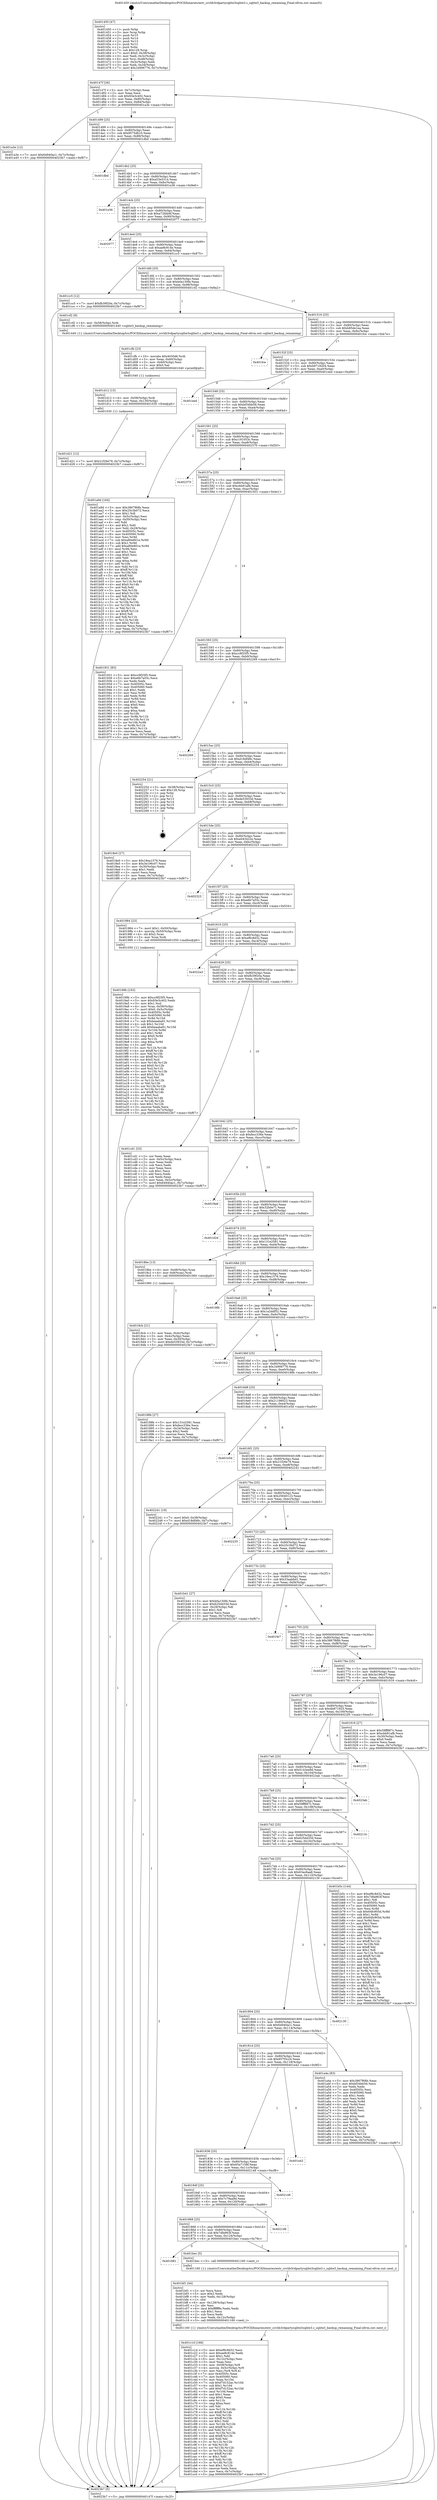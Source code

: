 digraph "0x401450" {
  label = "0x401450 (/mnt/c/Users/mathe/Desktop/tcc/POCII/binaries/extr_ccvlib3rdpartysqlite3sqlite3.c_sqlite3_backup_remaining_Final-ollvm.out::main(0))"
  labelloc = "t"
  node[shape=record]

  Entry [label="",width=0.3,height=0.3,shape=circle,fillcolor=black,style=filled]
  "0x40147f" [label="{
     0x40147f [26]\l
     | [instrs]\l
     &nbsp;&nbsp;0x40147f \<+3\>: mov -0x7c(%rbp),%eax\l
     &nbsp;&nbsp;0x401482 \<+2\>: mov %eax,%ecx\l
     &nbsp;&nbsp;0x401484 \<+6\>: sub $0x93e3c402,%ecx\l
     &nbsp;&nbsp;0x40148a \<+3\>: mov %eax,-0x80(%rbp)\l
     &nbsp;&nbsp;0x40148d \<+6\>: mov %ecx,-0x84(%rbp)\l
     &nbsp;&nbsp;0x401493 \<+6\>: je 0000000000401a3e \<main+0x5ee\>\l
  }"]
  "0x401a3e" [label="{
     0x401a3e [12]\l
     | [instrs]\l
     &nbsp;&nbsp;0x401a3e \<+7\>: movl $0x64940ac1,-0x7c(%rbp)\l
     &nbsp;&nbsp;0x401a45 \<+5\>: jmp 00000000004023b7 \<main+0xf67\>\l
  }"]
  "0x401499" [label="{
     0x401499 [25]\l
     | [instrs]\l
     &nbsp;&nbsp;0x401499 \<+5\>: jmp 000000000040149e \<main+0x4e\>\l
     &nbsp;&nbsp;0x40149e \<+3\>: mov -0x80(%rbp),%eax\l
     &nbsp;&nbsp;0x4014a1 \<+5\>: sub $0x9575db10,%eax\l
     &nbsp;&nbsp;0x4014a6 \<+6\>: mov %eax,-0x88(%rbp)\l
     &nbsp;&nbsp;0x4014ac \<+6\>: je 0000000000401dbd \<main+0x96d\>\l
  }"]
  Exit [label="",width=0.3,height=0.3,shape=circle,fillcolor=black,style=filled,peripheries=2]
  "0x401dbd" [label="{
     0x401dbd\l
  }", style=dashed]
  "0x4014b2" [label="{
     0x4014b2 [25]\l
     | [instrs]\l
     &nbsp;&nbsp;0x4014b2 \<+5\>: jmp 00000000004014b7 \<main+0x67\>\l
     &nbsp;&nbsp;0x4014b7 \<+3\>: mov -0x80(%rbp),%eax\l
     &nbsp;&nbsp;0x4014ba \<+5\>: sub $0xa53e5314,%eax\l
     &nbsp;&nbsp;0x4014bf \<+6\>: mov %eax,-0x8c(%rbp)\l
     &nbsp;&nbsp;0x4014c5 \<+6\>: je 0000000000401e36 \<main+0x9e6\>\l
  }"]
  "0x401d21" [label="{
     0x401d21 [12]\l
     | [instrs]\l
     &nbsp;&nbsp;0x401d21 \<+7\>: movl $0x21f26e79,-0x7c(%rbp)\l
     &nbsp;&nbsp;0x401d28 \<+5\>: jmp 00000000004023b7 \<main+0xf67\>\l
  }"]
  "0x401e36" [label="{
     0x401e36\l
  }", style=dashed]
  "0x4014cb" [label="{
     0x4014cb [25]\l
     | [instrs]\l
     &nbsp;&nbsp;0x4014cb \<+5\>: jmp 00000000004014d0 \<main+0x80\>\l
     &nbsp;&nbsp;0x4014d0 \<+3\>: mov -0x80(%rbp),%eax\l
     &nbsp;&nbsp;0x4014d3 \<+5\>: sub $0xa72fdd4f,%eax\l
     &nbsp;&nbsp;0x4014d8 \<+6\>: mov %eax,-0x90(%rbp)\l
     &nbsp;&nbsp;0x4014de \<+6\>: je 0000000000402077 \<main+0xc27\>\l
  }"]
  "0x401d12" [label="{
     0x401d12 [15]\l
     | [instrs]\l
     &nbsp;&nbsp;0x401d12 \<+4\>: mov -0x58(%rbp),%rdi\l
     &nbsp;&nbsp;0x401d16 \<+6\>: mov %eax,-0x130(%rbp)\l
     &nbsp;&nbsp;0x401d1c \<+5\>: call 0000000000401030 \<free@plt\>\l
     | [calls]\l
     &nbsp;&nbsp;0x401030 \{1\} (unknown)\l
  }"]
  "0x402077" [label="{
     0x402077\l
  }", style=dashed]
  "0x4014e4" [label="{
     0x4014e4 [25]\l
     | [instrs]\l
     &nbsp;&nbsp;0x4014e4 \<+5\>: jmp 00000000004014e9 \<main+0x99\>\l
     &nbsp;&nbsp;0x4014e9 \<+3\>: mov -0x80(%rbp),%eax\l
     &nbsp;&nbsp;0x4014ec \<+5\>: sub $0xae8c914e,%eax\l
     &nbsp;&nbsp;0x4014f1 \<+6\>: mov %eax,-0x94(%rbp)\l
     &nbsp;&nbsp;0x4014f7 \<+6\>: je 0000000000401cc5 \<main+0x875\>\l
  }"]
  "0x401cfb" [label="{
     0x401cfb [23]\l
     | [instrs]\l
     &nbsp;&nbsp;0x401cfb \<+10\>: movabs $0x4030d6,%rdi\l
     &nbsp;&nbsp;0x401d05 \<+3\>: mov %eax,-0x60(%rbp)\l
     &nbsp;&nbsp;0x401d08 \<+3\>: mov -0x60(%rbp),%esi\l
     &nbsp;&nbsp;0x401d0b \<+2\>: mov $0x0,%al\l
     &nbsp;&nbsp;0x401d0d \<+5\>: call 0000000000401040 \<printf@plt\>\l
     | [calls]\l
     &nbsp;&nbsp;0x401040 \{1\} (unknown)\l
  }"]
  "0x401cc5" [label="{
     0x401cc5 [12]\l
     | [instrs]\l
     &nbsp;&nbsp;0x401cc5 \<+7\>: movl $0xfb39f20a,-0x7c(%rbp)\l
     &nbsp;&nbsp;0x401ccc \<+5\>: jmp 00000000004023b7 \<main+0xf67\>\l
  }"]
  "0x4014fd" [label="{
     0x4014fd [25]\l
     | [instrs]\l
     &nbsp;&nbsp;0x4014fd \<+5\>: jmp 0000000000401502 \<main+0xb2\>\l
     &nbsp;&nbsp;0x401502 \<+3\>: mov -0x80(%rbp),%eax\l
     &nbsp;&nbsp;0x401505 \<+5\>: sub $0xb0a150fe,%eax\l
     &nbsp;&nbsp;0x40150a \<+6\>: mov %eax,-0x98(%rbp)\l
     &nbsp;&nbsp;0x401510 \<+6\>: je 0000000000401cf2 \<main+0x8a2\>\l
  }"]
  "0x401c1d" [label="{
     0x401c1d [168]\l
     | [instrs]\l
     &nbsp;&nbsp;0x401c1d \<+5\>: mov $0xef6c8d32,%ecx\l
     &nbsp;&nbsp;0x401c22 \<+5\>: mov $0xae8c914e,%edx\l
     &nbsp;&nbsp;0x401c27 \<+3\>: mov $0x1,%dil\l
     &nbsp;&nbsp;0x401c2a \<+6\>: mov -0x12c(%rbp),%esi\l
     &nbsp;&nbsp;0x401c30 \<+3\>: imul %eax,%esi\l
     &nbsp;&nbsp;0x401c33 \<+4\>: mov -0x58(%rbp),%r8\l
     &nbsp;&nbsp;0x401c37 \<+4\>: movslq -0x5c(%rbp),%r9\l
     &nbsp;&nbsp;0x401c3b \<+4\>: mov %esi,(%r8,%r9,4)\l
     &nbsp;&nbsp;0x401c3f \<+7\>: mov 0x40505c,%eax\l
     &nbsp;&nbsp;0x401c46 \<+7\>: mov 0x405060,%esi\l
     &nbsp;&nbsp;0x401c4d \<+3\>: mov %eax,%r10d\l
     &nbsp;&nbsp;0x401c50 \<+7\>: sub $0xf7d152ac,%r10d\l
     &nbsp;&nbsp;0x401c57 \<+4\>: sub $0x1,%r10d\l
     &nbsp;&nbsp;0x401c5b \<+7\>: add $0xf7d152ac,%r10d\l
     &nbsp;&nbsp;0x401c62 \<+4\>: imul %r10d,%eax\l
     &nbsp;&nbsp;0x401c66 \<+3\>: and $0x1,%eax\l
     &nbsp;&nbsp;0x401c69 \<+3\>: cmp $0x0,%eax\l
     &nbsp;&nbsp;0x401c6c \<+4\>: sete %r11b\l
     &nbsp;&nbsp;0x401c70 \<+3\>: cmp $0xa,%esi\l
     &nbsp;&nbsp;0x401c73 \<+3\>: setl %bl\l
     &nbsp;&nbsp;0x401c76 \<+3\>: mov %r11b,%r14b\l
     &nbsp;&nbsp;0x401c79 \<+4\>: xor $0xff,%r14b\l
     &nbsp;&nbsp;0x401c7d \<+3\>: mov %bl,%r15b\l
     &nbsp;&nbsp;0x401c80 \<+4\>: xor $0xff,%r15b\l
     &nbsp;&nbsp;0x401c84 \<+4\>: xor $0x1,%dil\l
     &nbsp;&nbsp;0x401c88 \<+3\>: mov %r14b,%r12b\l
     &nbsp;&nbsp;0x401c8b \<+4\>: and $0xff,%r12b\l
     &nbsp;&nbsp;0x401c8f \<+3\>: and %dil,%r11b\l
     &nbsp;&nbsp;0x401c92 \<+3\>: mov %r15b,%r13b\l
     &nbsp;&nbsp;0x401c95 \<+4\>: and $0xff,%r13b\l
     &nbsp;&nbsp;0x401c99 \<+3\>: and %dil,%bl\l
     &nbsp;&nbsp;0x401c9c \<+3\>: or %r11b,%r12b\l
     &nbsp;&nbsp;0x401c9f \<+3\>: or %bl,%r13b\l
     &nbsp;&nbsp;0x401ca2 \<+3\>: xor %r13b,%r12b\l
     &nbsp;&nbsp;0x401ca5 \<+3\>: or %r15b,%r14b\l
     &nbsp;&nbsp;0x401ca8 \<+4\>: xor $0xff,%r14b\l
     &nbsp;&nbsp;0x401cac \<+4\>: or $0x1,%dil\l
     &nbsp;&nbsp;0x401cb0 \<+3\>: and %dil,%r14b\l
     &nbsp;&nbsp;0x401cb3 \<+3\>: or %r14b,%r12b\l
     &nbsp;&nbsp;0x401cb6 \<+4\>: test $0x1,%r12b\l
     &nbsp;&nbsp;0x401cba \<+3\>: cmovne %edx,%ecx\l
     &nbsp;&nbsp;0x401cbd \<+3\>: mov %ecx,-0x7c(%rbp)\l
     &nbsp;&nbsp;0x401cc0 \<+5\>: jmp 00000000004023b7 \<main+0xf67\>\l
  }"]
  "0x401cf2" [label="{
     0x401cf2 [9]\l
     | [instrs]\l
     &nbsp;&nbsp;0x401cf2 \<+4\>: mov -0x58(%rbp),%rdi\l
     &nbsp;&nbsp;0x401cf6 \<+5\>: call 0000000000401440 \<sqlite3_backup_remaining\>\l
     | [calls]\l
     &nbsp;&nbsp;0x401440 \{1\} (/mnt/c/Users/mathe/Desktop/tcc/POCII/binaries/extr_ccvlib3rdpartysqlite3sqlite3.c_sqlite3_backup_remaining_Final-ollvm.out::sqlite3_backup_remaining)\l
  }"]
  "0x401516" [label="{
     0x401516 [25]\l
     | [instrs]\l
     &nbsp;&nbsp;0x401516 \<+5\>: jmp 000000000040151b \<main+0xcb\>\l
     &nbsp;&nbsp;0x40151b \<+3\>: mov -0x80(%rbp),%eax\l
     &nbsp;&nbsp;0x40151e \<+5\>: sub $0xb85de1ea,%eax\l
     &nbsp;&nbsp;0x401523 \<+6\>: mov %eax,-0x9c(%rbp)\l
     &nbsp;&nbsp;0x401529 \<+6\>: je 0000000000401fce \<main+0xb7e\>\l
  }"]
  "0x401bf1" [label="{
     0x401bf1 [44]\l
     | [instrs]\l
     &nbsp;&nbsp;0x401bf1 \<+2\>: xor %ecx,%ecx\l
     &nbsp;&nbsp;0x401bf3 \<+5\>: mov $0x2,%edx\l
     &nbsp;&nbsp;0x401bf8 \<+6\>: mov %edx,-0x128(%rbp)\l
     &nbsp;&nbsp;0x401bfe \<+1\>: cltd\l
     &nbsp;&nbsp;0x401bff \<+6\>: mov -0x128(%rbp),%esi\l
     &nbsp;&nbsp;0x401c05 \<+2\>: idiv %esi\l
     &nbsp;&nbsp;0x401c07 \<+6\>: imul $0xfffffffe,%edx,%edx\l
     &nbsp;&nbsp;0x401c0d \<+3\>: sub $0x1,%ecx\l
     &nbsp;&nbsp;0x401c10 \<+2\>: sub %ecx,%edx\l
     &nbsp;&nbsp;0x401c12 \<+6\>: mov %edx,-0x12c(%rbp)\l
     &nbsp;&nbsp;0x401c18 \<+5\>: call 0000000000401160 \<next_i\>\l
     | [calls]\l
     &nbsp;&nbsp;0x401160 \{1\} (/mnt/c/Users/mathe/Desktop/tcc/POCII/binaries/extr_ccvlib3rdpartysqlite3sqlite3.c_sqlite3_backup_remaining_Final-ollvm.out::next_i)\l
  }"]
  "0x401fce" [label="{
     0x401fce\l
  }", style=dashed]
  "0x40152f" [label="{
     0x40152f [25]\l
     | [instrs]\l
     &nbsp;&nbsp;0x40152f \<+5\>: jmp 0000000000401534 \<main+0xe4\>\l
     &nbsp;&nbsp;0x401534 \<+3\>: mov -0x80(%rbp),%eax\l
     &nbsp;&nbsp;0x401537 \<+5\>: sub $0xb9718204,%eax\l
     &nbsp;&nbsp;0x40153c \<+6\>: mov %eax,-0xa0(%rbp)\l
     &nbsp;&nbsp;0x401542 \<+6\>: je 0000000000401eed \<main+0xa9d\>\l
  }"]
  "0x401881" [label="{
     0x401881\l
  }", style=dashed]
  "0x401eed" [label="{
     0x401eed\l
  }", style=dashed]
  "0x401548" [label="{
     0x401548 [25]\l
     | [instrs]\l
     &nbsp;&nbsp;0x401548 \<+5\>: jmp 000000000040154d \<main+0xfd\>\l
     &nbsp;&nbsp;0x40154d \<+3\>: mov -0x80(%rbp),%eax\l
     &nbsp;&nbsp;0x401550 \<+5\>: sub $0xbf34bb56,%eax\l
     &nbsp;&nbsp;0x401555 \<+6\>: mov %eax,-0xa4(%rbp)\l
     &nbsp;&nbsp;0x40155b \<+6\>: je 0000000000401a9d \<main+0x64d\>\l
  }"]
  "0x401bec" [label="{
     0x401bec [5]\l
     | [instrs]\l
     &nbsp;&nbsp;0x401bec \<+5\>: call 0000000000401160 \<next_i\>\l
     | [calls]\l
     &nbsp;&nbsp;0x401160 \{1\} (/mnt/c/Users/mathe/Desktop/tcc/POCII/binaries/extr_ccvlib3rdpartysqlite3sqlite3.c_sqlite3_backup_remaining_Final-ollvm.out::next_i)\l
  }"]
  "0x401a9d" [label="{
     0x401a9d [164]\l
     | [instrs]\l
     &nbsp;&nbsp;0x401a9d \<+5\>: mov $0x3867f68b,%eax\l
     &nbsp;&nbsp;0x401aa2 \<+5\>: mov $0x25c3b072,%ecx\l
     &nbsp;&nbsp;0x401aa7 \<+2\>: mov $0x1,%dl\l
     &nbsp;&nbsp;0x401aa9 \<+3\>: mov -0x5c(%rbp),%esi\l
     &nbsp;&nbsp;0x401aac \<+3\>: cmp -0x50(%rbp),%esi\l
     &nbsp;&nbsp;0x401aaf \<+4\>: setl %dil\l
     &nbsp;&nbsp;0x401ab3 \<+4\>: and $0x1,%dil\l
     &nbsp;&nbsp;0x401ab7 \<+4\>: mov %dil,-0x29(%rbp)\l
     &nbsp;&nbsp;0x401abb \<+7\>: mov 0x40505c,%esi\l
     &nbsp;&nbsp;0x401ac2 \<+8\>: mov 0x405060,%r8d\l
     &nbsp;&nbsp;0x401aca \<+3\>: mov %esi,%r9d\l
     &nbsp;&nbsp;0x401acd \<+7\>: sub $0xa80e801e,%r9d\l
     &nbsp;&nbsp;0x401ad4 \<+4\>: sub $0x1,%r9d\l
     &nbsp;&nbsp;0x401ad8 \<+7\>: add $0xa80e801e,%r9d\l
     &nbsp;&nbsp;0x401adf \<+4\>: imul %r9d,%esi\l
     &nbsp;&nbsp;0x401ae3 \<+3\>: and $0x1,%esi\l
     &nbsp;&nbsp;0x401ae6 \<+3\>: cmp $0x0,%esi\l
     &nbsp;&nbsp;0x401ae9 \<+4\>: sete %dil\l
     &nbsp;&nbsp;0x401aed \<+4\>: cmp $0xa,%r8d\l
     &nbsp;&nbsp;0x401af1 \<+4\>: setl %r10b\l
     &nbsp;&nbsp;0x401af5 \<+3\>: mov %dil,%r11b\l
     &nbsp;&nbsp;0x401af8 \<+4\>: xor $0xff,%r11b\l
     &nbsp;&nbsp;0x401afc \<+3\>: mov %r10b,%bl\l
     &nbsp;&nbsp;0x401aff \<+3\>: xor $0xff,%bl\l
     &nbsp;&nbsp;0x401b02 \<+3\>: xor $0x0,%dl\l
     &nbsp;&nbsp;0x401b05 \<+3\>: mov %r11b,%r14b\l
     &nbsp;&nbsp;0x401b08 \<+4\>: and $0x0,%r14b\l
     &nbsp;&nbsp;0x401b0c \<+3\>: and %dl,%dil\l
     &nbsp;&nbsp;0x401b0f \<+3\>: mov %bl,%r15b\l
     &nbsp;&nbsp;0x401b12 \<+4\>: and $0x0,%r15b\l
     &nbsp;&nbsp;0x401b16 \<+3\>: and %dl,%r10b\l
     &nbsp;&nbsp;0x401b19 \<+3\>: or %dil,%r14b\l
     &nbsp;&nbsp;0x401b1c \<+3\>: or %r10b,%r15b\l
     &nbsp;&nbsp;0x401b1f \<+3\>: xor %r15b,%r14b\l
     &nbsp;&nbsp;0x401b22 \<+3\>: or %bl,%r11b\l
     &nbsp;&nbsp;0x401b25 \<+4\>: xor $0xff,%r11b\l
     &nbsp;&nbsp;0x401b29 \<+3\>: or $0x0,%dl\l
     &nbsp;&nbsp;0x401b2c \<+3\>: and %dl,%r11b\l
     &nbsp;&nbsp;0x401b2f \<+3\>: or %r11b,%r14b\l
     &nbsp;&nbsp;0x401b32 \<+4\>: test $0x1,%r14b\l
     &nbsp;&nbsp;0x401b36 \<+3\>: cmovne %ecx,%eax\l
     &nbsp;&nbsp;0x401b39 \<+3\>: mov %eax,-0x7c(%rbp)\l
     &nbsp;&nbsp;0x401b3c \<+5\>: jmp 00000000004023b7 \<main+0xf67\>\l
  }"]
  "0x401561" [label="{
     0x401561 [25]\l
     | [instrs]\l
     &nbsp;&nbsp;0x401561 \<+5\>: jmp 0000000000401566 \<main+0x116\>\l
     &nbsp;&nbsp;0x401566 \<+3\>: mov -0x80(%rbp),%eax\l
     &nbsp;&nbsp;0x401569 \<+5\>: sub $0xc191053c,%eax\l
     &nbsp;&nbsp;0x40156e \<+6\>: mov %eax,-0xa8(%rbp)\l
     &nbsp;&nbsp;0x401574 \<+6\>: je 0000000000402370 \<main+0xf20\>\l
  }"]
  "0x401868" [label="{
     0x401868 [25]\l
     | [instrs]\l
     &nbsp;&nbsp;0x401868 \<+5\>: jmp 000000000040186d \<main+0x41d\>\l
     &nbsp;&nbsp;0x40186d \<+3\>: mov -0x80(%rbp),%eax\l
     &nbsp;&nbsp;0x401870 \<+5\>: sub $0x7dfa963f,%eax\l
     &nbsp;&nbsp;0x401875 \<+6\>: mov %eax,-0x124(%rbp)\l
     &nbsp;&nbsp;0x40187b \<+6\>: je 0000000000401bec \<main+0x79c\>\l
  }"]
  "0x402370" [label="{
     0x402370\l
  }", style=dashed]
  "0x40157a" [label="{
     0x40157a [25]\l
     | [instrs]\l
     &nbsp;&nbsp;0x40157a \<+5\>: jmp 000000000040157f \<main+0x12f\>\l
     &nbsp;&nbsp;0x40157f \<+3\>: mov -0x80(%rbp),%eax\l
     &nbsp;&nbsp;0x401582 \<+5\>: sub $0xcbb91afb,%eax\l
     &nbsp;&nbsp;0x401587 \<+6\>: mov %eax,-0xac(%rbp)\l
     &nbsp;&nbsp;0x40158d \<+6\>: je 0000000000401931 \<main+0x4e1\>\l
  }"]
  "0x4021d8" [label="{
     0x4021d8\l
  }", style=dashed]
  "0x401931" [label="{
     0x401931 [83]\l
     | [instrs]\l
     &nbsp;&nbsp;0x401931 \<+5\>: mov $0xcc9f25f5,%eax\l
     &nbsp;&nbsp;0x401936 \<+5\>: mov $0xe6b7a55c,%ecx\l
     &nbsp;&nbsp;0x40193b \<+2\>: xor %edx,%edx\l
     &nbsp;&nbsp;0x40193d \<+7\>: mov 0x40505c,%esi\l
     &nbsp;&nbsp;0x401944 \<+7\>: mov 0x405060,%edi\l
     &nbsp;&nbsp;0x40194b \<+3\>: sub $0x1,%edx\l
     &nbsp;&nbsp;0x40194e \<+3\>: mov %esi,%r8d\l
     &nbsp;&nbsp;0x401951 \<+3\>: add %edx,%r8d\l
     &nbsp;&nbsp;0x401954 \<+4\>: imul %r8d,%esi\l
     &nbsp;&nbsp;0x401958 \<+3\>: and $0x1,%esi\l
     &nbsp;&nbsp;0x40195b \<+3\>: cmp $0x0,%esi\l
     &nbsp;&nbsp;0x40195e \<+4\>: sete %r9b\l
     &nbsp;&nbsp;0x401962 \<+3\>: cmp $0xa,%edi\l
     &nbsp;&nbsp;0x401965 \<+4\>: setl %r10b\l
     &nbsp;&nbsp;0x401969 \<+3\>: mov %r9b,%r11b\l
     &nbsp;&nbsp;0x40196c \<+3\>: and %r10b,%r11b\l
     &nbsp;&nbsp;0x40196f \<+3\>: xor %r10b,%r9b\l
     &nbsp;&nbsp;0x401972 \<+3\>: or %r9b,%r11b\l
     &nbsp;&nbsp;0x401975 \<+4\>: test $0x1,%r11b\l
     &nbsp;&nbsp;0x401979 \<+3\>: cmovne %ecx,%eax\l
     &nbsp;&nbsp;0x40197c \<+3\>: mov %eax,-0x7c(%rbp)\l
     &nbsp;&nbsp;0x40197f \<+5\>: jmp 00000000004023b7 \<main+0xf67\>\l
  }"]
  "0x401593" [label="{
     0x401593 [25]\l
     | [instrs]\l
     &nbsp;&nbsp;0x401593 \<+5\>: jmp 0000000000401598 \<main+0x148\>\l
     &nbsp;&nbsp;0x401598 \<+3\>: mov -0x80(%rbp),%eax\l
     &nbsp;&nbsp;0x40159b \<+5\>: sub $0xcc9f25f5,%eax\l
     &nbsp;&nbsp;0x4015a0 \<+6\>: mov %eax,-0xb0(%rbp)\l
     &nbsp;&nbsp;0x4015a6 \<+6\>: je 0000000000402269 \<main+0xe19\>\l
  }"]
  "0x40184f" [label="{
     0x40184f [25]\l
     | [instrs]\l
     &nbsp;&nbsp;0x40184f \<+5\>: jmp 0000000000401854 \<main+0x404\>\l
     &nbsp;&nbsp;0x401854 \<+3\>: mov -0x80(%rbp),%eax\l
     &nbsp;&nbsp;0x401857 \<+5\>: sub $0x7c79aa9d,%eax\l
     &nbsp;&nbsp;0x40185c \<+6\>: mov %eax,-0x120(%rbp)\l
     &nbsp;&nbsp;0x401862 \<+6\>: je 00000000004021d8 \<main+0xd88\>\l
  }"]
  "0x402269" [label="{
     0x402269\l
  }", style=dashed]
  "0x4015ac" [label="{
     0x4015ac [25]\l
     | [instrs]\l
     &nbsp;&nbsp;0x4015ac \<+5\>: jmp 00000000004015b1 \<main+0x161\>\l
     &nbsp;&nbsp;0x4015b1 \<+3\>: mov -0x80(%rbp),%eax\l
     &nbsp;&nbsp;0x4015b4 \<+5\>: sub $0xd18df48c,%eax\l
     &nbsp;&nbsp;0x4015b9 \<+6\>: mov %eax,-0xb4(%rbp)\l
     &nbsp;&nbsp;0x4015bf \<+6\>: je 0000000000402254 \<main+0xe04\>\l
  }"]
  "0x402148" [label="{
     0x402148\l
  }", style=dashed]
  "0x402254" [label="{
     0x402254 [21]\l
     | [instrs]\l
     &nbsp;&nbsp;0x402254 \<+3\>: mov -0x38(%rbp),%eax\l
     &nbsp;&nbsp;0x402257 \<+7\>: add $0x128,%rsp\l
     &nbsp;&nbsp;0x40225e \<+1\>: pop %rbx\l
     &nbsp;&nbsp;0x40225f \<+2\>: pop %r12\l
     &nbsp;&nbsp;0x402261 \<+2\>: pop %r13\l
     &nbsp;&nbsp;0x402263 \<+2\>: pop %r14\l
     &nbsp;&nbsp;0x402265 \<+2\>: pop %r15\l
     &nbsp;&nbsp;0x402267 \<+1\>: pop %rbp\l
     &nbsp;&nbsp;0x402268 \<+1\>: ret\l
  }"]
  "0x4015c5" [label="{
     0x4015c5 [25]\l
     | [instrs]\l
     &nbsp;&nbsp;0x4015c5 \<+5\>: jmp 00000000004015ca \<main+0x17a\>\l
     &nbsp;&nbsp;0x4015ca \<+3\>: mov -0x80(%rbp),%eax\l
     &nbsp;&nbsp;0x4015cd \<+5\>: sub $0xde53933d,%eax\l
     &nbsp;&nbsp;0x4015d2 \<+6\>: mov %eax,-0xb8(%rbp)\l
     &nbsp;&nbsp;0x4015d8 \<+6\>: je 00000000004018e0 \<main+0x490\>\l
  }"]
  "0x401836" [label="{
     0x401836 [25]\l
     | [instrs]\l
     &nbsp;&nbsp;0x401836 \<+5\>: jmp 000000000040183b \<main+0x3eb\>\l
     &nbsp;&nbsp;0x40183b \<+3\>: mov -0x80(%rbp),%eax\l
     &nbsp;&nbsp;0x40183e \<+5\>: sub $0x65a7158f,%eax\l
     &nbsp;&nbsp;0x401843 \<+6\>: mov %eax,-0x11c(%rbp)\l
     &nbsp;&nbsp;0x401849 \<+6\>: je 0000000000402148 \<main+0xcf8\>\l
  }"]
  "0x4018e0" [label="{
     0x4018e0 [27]\l
     | [instrs]\l
     &nbsp;&nbsp;0x4018e0 \<+5\>: mov $0x18ea1576,%eax\l
     &nbsp;&nbsp;0x4018e5 \<+5\>: mov $0x3e196c07,%ecx\l
     &nbsp;&nbsp;0x4018ea \<+3\>: mov -0x30(%rbp),%edx\l
     &nbsp;&nbsp;0x4018ed \<+3\>: cmp $0x1,%edx\l
     &nbsp;&nbsp;0x4018f0 \<+3\>: cmovl %ecx,%eax\l
     &nbsp;&nbsp;0x4018f3 \<+3\>: mov %eax,-0x7c(%rbp)\l
     &nbsp;&nbsp;0x4018f6 \<+5\>: jmp 00000000004023b7 \<main+0xf67\>\l
  }"]
  "0x4015de" [label="{
     0x4015de [25]\l
     | [instrs]\l
     &nbsp;&nbsp;0x4015de \<+5\>: jmp 00000000004015e3 \<main+0x193\>\l
     &nbsp;&nbsp;0x4015e3 \<+3\>: mov -0x80(%rbp),%eax\l
     &nbsp;&nbsp;0x4015e6 \<+5\>: sub $0xe043422e,%eax\l
     &nbsp;&nbsp;0x4015eb \<+6\>: mov %eax,-0xbc(%rbp)\l
     &nbsp;&nbsp;0x4015f1 \<+6\>: je 0000000000402323 \<main+0xed3\>\l
  }"]
  "0x401e42" [label="{
     0x401e42\l
  }", style=dashed]
  "0x402323" [label="{
     0x402323\l
  }", style=dashed]
  "0x4015f7" [label="{
     0x4015f7 [25]\l
     | [instrs]\l
     &nbsp;&nbsp;0x4015f7 \<+5\>: jmp 00000000004015fc \<main+0x1ac\>\l
     &nbsp;&nbsp;0x4015fc \<+3\>: mov -0x80(%rbp),%eax\l
     &nbsp;&nbsp;0x4015ff \<+5\>: sub $0xe6b7a55c,%eax\l
     &nbsp;&nbsp;0x401604 \<+6\>: mov %eax,-0xc0(%rbp)\l
     &nbsp;&nbsp;0x40160a \<+6\>: je 0000000000401984 \<main+0x534\>\l
  }"]
  "0x40181d" [label="{
     0x40181d [25]\l
     | [instrs]\l
     &nbsp;&nbsp;0x40181d \<+5\>: jmp 0000000000401822 \<main+0x3d2\>\l
     &nbsp;&nbsp;0x401822 \<+3\>: mov -0x80(%rbp),%eax\l
     &nbsp;&nbsp;0x401825 \<+5\>: sub $0x657f3c24,%eax\l
     &nbsp;&nbsp;0x40182a \<+6\>: mov %eax,-0x118(%rbp)\l
     &nbsp;&nbsp;0x401830 \<+6\>: je 0000000000401e42 \<main+0x9f2\>\l
  }"]
  "0x401984" [label="{
     0x401984 [23]\l
     | [instrs]\l
     &nbsp;&nbsp;0x401984 \<+7\>: movl $0x1,-0x50(%rbp)\l
     &nbsp;&nbsp;0x40198b \<+4\>: movslq -0x50(%rbp),%rax\l
     &nbsp;&nbsp;0x40198f \<+4\>: shl $0x2,%rax\l
     &nbsp;&nbsp;0x401993 \<+3\>: mov %rax,%rdi\l
     &nbsp;&nbsp;0x401996 \<+5\>: call 0000000000401050 \<malloc@plt\>\l
     | [calls]\l
     &nbsp;&nbsp;0x401050 \{1\} (unknown)\l
  }"]
  "0x401610" [label="{
     0x401610 [25]\l
     | [instrs]\l
     &nbsp;&nbsp;0x401610 \<+5\>: jmp 0000000000401615 \<main+0x1c5\>\l
     &nbsp;&nbsp;0x401615 \<+3\>: mov -0x80(%rbp),%eax\l
     &nbsp;&nbsp;0x401618 \<+5\>: sub $0xef6c8d32,%eax\l
     &nbsp;&nbsp;0x40161d \<+6\>: mov %eax,-0xc4(%rbp)\l
     &nbsp;&nbsp;0x401623 \<+6\>: je 00000000004022a3 \<main+0xe53\>\l
  }"]
  "0x401a4a" [label="{
     0x401a4a [83]\l
     | [instrs]\l
     &nbsp;&nbsp;0x401a4a \<+5\>: mov $0x3867f68b,%eax\l
     &nbsp;&nbsp;0x401a4f \<+5\>: mov $0xbf34bb56,%ecx\l
     &nbsp;&nbsp;0x401a54 \<+2\>: xor %edx,%edx\l
     &nbsp;&nbsp;0x401a56 \<+7\>: mov 0x40505c,%esi\l
     &nbsp;&nbsp;0x401a5d \<+7\>: mov 0x405060,%edi\l
     &nbsp;&nbsp;0x401a64 \<+3\>: sub $0x1,%edx\l
     &nbsp;&nbsp;0x401a67 \<+3\>: mov %esi,%r8d\l
     &nbsp;&nbsp;0x401a6a \<+3\>: add %edx,%r8d\l
     &nbsp;&nbsp;0x401a6d \<+4\>: imul %r8d,%esi\l
     &nbsp;&nbsp;0x401a71 \<+3\>: and $0x1,%esi\l
     &nbsp;&nbsp;0x401a74 \<+3\>: cmp $0x0,%esi\l
     &nbsp;&nbsp;0x401a77 \<+4\>: sete %r9b\l
     &nbsp;&nbsp;0x401a7b \<+3\>: cmp $0xa,%edi\l
     &nbsp;&nbsp;0x401a7e \<+4\>: setl %r10b\l
     &nbsp;&nbsp;0x401a82 \<+3\>: mov %r9b,%r11b\l
     &nbsp;&nbsp;0x401a85 \<+3\>: and %r10b,%r11b\l
     &nbsp;&nbsp;0x401a88 \<+3\>: xor %r10b,%r9b\l
     &nbsp;&nbsp;0x401a8b \<+3\>: or %r9b,%r11b\l
     &nbsp;&nbsp;0x401a8e \<+4\>: test $0x1,%r11b\l
     &nbsp;&nbsp;0x401a92 \<+3\>: cmovne %ecx,%eax\l
     &nbsp;&nbsp;0x401a95 \<+3\>: mov %eax,-0x7c(%rbp)\l
     &nbsp;&nbsp;0x401a98 \<+5\>: jmp 00000000004023b7 \<main+0xf67\>\l
  }"]
  "0x4022a3" [label="{
     0x4022a3\l
  }", style=dashed]
  "0x401629" [label="{
     0x401629 [25]\l
     | [instrs]\l
     &nbsp;&nbsp;0x401629 \<+5\>: jmp 000000000040162e \<main+0x1de\>\l
     &nbsp;&nbsp;0x40162e \<+3\>: mov -0x80(%rbp),%eax\l
     &nbsp;&nbsp;0x401631 \<+5\>: sub $0xfb39f20a,%eax\l
     &nbsp;&nbsp;0x401636 \<+6\>: mov %eax,-0xc8(%rbp)\l
     &nbsp;&nbsp;0x40163c \<+6\>: je 0000000000401cd1 \<main+0x881\>\l
  }"]
  "0x401804" [label="{
     0x401804 [25]\l
     | [instrs]\l
     &nbsp;&nbsp;0x401804 \<+5\>: jmp 0000000000401809 \<main+0x3b9\>\l
     &nbsp;&nbsp;0x401809 \<+3\>: mov -0x80(%rbp),%eax\l
     &nbsp;&nbsp;0x40180c \<+5\>: sub $0x64940ac1,%eax\l
     &nbsp;&nbsp;0x401811 \<+6\>: mov %eax,-0x114(%rbp)\l
     &nbsp;&nbsp;0x401817 \<+6\>: je 0000000000401a4a \<main+0x5fa\>\l
  }"]
  "0x401cd1" [label="{
     0x401cd1 [33]\l
     | [instrs]\l
     &nbsp;&nbsp;0x401cd1 \<+2\>: xor %eax,%eax\l
     &nbsp;&nbsp;0x401cd3 \<+3\>: mov -0x5c(%rbp),%ecx\l
     &nbsp;&nbsp;0x401cd6 \<+2\>: mov %eax,%edx\l
     &nbsp;&nbsp;0x401cd8 \<+2\>: sub %ecx,%edx\l
     &nbsp;&nbsp;0x401cda \<+2\>: mov %eax,%ecx\l
     &nbsp;&nbsp;0x401cdc \<+3\>: sub $0x1,%ecx\l
     &nbsp;&nbsp;0x401cdf \<+2\>: add %ecx,%edx\l
     &nbsp;&nbsp;0x401ce1 \<+2\>: sub %edx,%eax\l
     &nbsp;&nbsp;0x401ce3 \<+3\>: mov %eax,-0x5c(%rbp)\l
     &nbsp;&nbsp;0x401ce6 \<+7\>: movl $0x64940ac1,-0x7c(%rbp)\l
     &nbsp;&nbsp;0x401ced \<+5\>: jmp 00000000004023b7 \<main+0xf67\>\l
  }"]
  "0x401642" [label="{
     0x401642 [25]\l
     | [instrs]\l
     &nbsp;&nbsp;0x401642 \<+5\>: jmp 0000000000401647 \<main+0x1f7\>\l
     &nbsp;&nbsp;0x401647 \<+3\>: mov -0x80(%rbp),%eax\l
     &nbsp;&nbsp;0x40164a \<+5\>: sub $0xfecc336e,%eax\l
     &nbsp;&nbsp;0x40164f \<+6\>: mov %eax,-0xcc(%rbp)\l
     &nbsp;&nbsp;0x401655 \<+6\>: je 00000000004018a6 \<main+0x456\>\l
  }"]
  "0x402130" [label="{
     0x402130\l
  }", style=dashed]
  "0x4018a6" [label="{
     0x4018a6\l
  }", style=dashed]
  "0x40165b" [label="{
     0x40165b [25]\l
     | [instrs]\l
     &nbsp;&nbsp;0x40165b \<+5\>: jmp 0000000000401660 \<main+0x210\>\l
     &nbsp;&nbsp;0x401660 \<+3\>: mov -0x80(%rbp),%eax\l
     &nbsp;&nbsp;0x401663 \<+5\>: sub $0x32b0e71,%eax\l
     &nbsp;&nbsp;0x401668 \<+6\>: mov %eax,-0xd0(%rbp)\l
     &nbsp;&nbsp;0x40166e \<+6\>: je 0000000000401d2d \<main+0x8dd\>\l
  }"]
  "0x4017eb" [label="{
     0x4017eb [25]\l
     | [instrs]\l
     &nbsp;&nbsp;0x4017eb \<+5\>: jmp 00000000004017f0 \<main+0x3a0\>\l
     &nbsp;&nbsp;0x4017f0 \<+3\>: mov -0x80(%rbp),%eax\l
     &nbsp;&nbsp;0x4017f3 \<+5\>: sub $0x63ac8aa8,%eax\l
     &nbsp;&nbsp;0x4017f8 \<+6\>: mov %eax,-0x110(%rbp)\l
     &nbsp;&nbsp;0x4017fe \<+6\>: je 0000000000402130 \<main+0xce0\>\l
  }"]
  "0x401d2d" [label="{
     0x401d2d\l
  }", style=dashed]
  "0x401674" [label="{
     0x401674 [25]\l
     | [instrs]\l
     &nbsp;&nbsp;0x401674 \<+5\>: jmp 0000000000401679 \<main+0x229\>\l
     &nbsp;&nbsp;0x401679 \<+3\>: mov -0x80(%rbp),%eax\l
     &nbsp;&nbsp;0x40167c \<+5\>: sub $0x131e2581,%eax\l
     &nbsp;&nbsp;0x401681 \<+6\>: mov %eax,-0xd4(%rbp)\l
     &nbsp;&nbsp;0x401687 \<+6\>: je 00000000004018be \<main+0x46e\>\l
  }"]
  "0x401b5c" [label="{
     0x401b5c [144]\l
     | [instrs]\l
     &nbsp;&nbsp;0x401b5c \<+5\>: mov $0xef6c8d32,%eax\l
     &nbsp;&nbsp;0x401b61 \<+5\>: mov $0x7dfa963f,%ecx\l
     &nbsp;&nbsp;0x401b66 \<+2\>: mov $0x1,%dl\l
     &nbsp;&nbsp;0x401b68 \<+7\>: mov 0x40505c,%esi\l
     &nbsp;&nbsp;0x401b6f \<+7\>: mov 0x405060,%edi\l
     &nbsp;&nbsp;0x401b76 \<+3\>: mov %esi,%r8d\l
     &nbsp;&nbsp;0x401b79 \<+7\>: sub $0x64fc905d,%r8d\l
     &nbsp;&nbsp;0x401b80 \<+4\>: sub $0x1,%r8d\l
     &nbsp;&nbsp;0x401b84 \<+7\>: add $0x64fc905d,%r8d\l
     &nbsp;&nbsp;0x401b8b \<+4\>: imul %r8d,%esi\l
     &nbsp;&nbsp;0x401b8f \<+3\>: and $0x1,%esi\l
     &nbsp;&nbsp;0x401b92 \<+3\>: cmp $0x0,%esi\l
     &nbsp;&nbsp;0x401b95 \<+4\>: sete %r9b\l
     &nbsp;&nbsp;0x401b99 \<+3\>: cmp $0xa,%edi\l
     &nbsp;&nbsp;0x401b9c \<+4\>: setl %r10b\l
     &nbsp;&nbsp;0x401ba0 \<+3\>: mov %r9b,%r11b\l
     &nbsp;&nbsp;0x401ba3 \<+4\>: xor $0xff,%r11b\l
     &nbsp;&nbsp;0x401ba7 \<+3\>: mov %r10b,%bl\l
     &nbsp;&nbsp;0x401baa \<+3\>: xor $0xff,%bl\l
     &nbsp;&nbsp;0x401bad \<+3\>: xor $0x1,%dl\l
     &nbsp;&nbsp;0x401bb0 \<+3\>: mov %r11b,%r14b\l
     &nbsp;&nbsp;0x401bb3 \<+4\>: and $0xff,%r14b\l
     &nbsp;&nbsp;0x401bb7 \<+3\>: and %dl,%r9b\l
     &nbsp;&nbsp;0x401bba \<+3\>: mov %bl,%r15b\l
     &nbsp;&nbsp;0x401bbd \<+4\>: and $0xff,%r15b\l
     &nbsp;&nbsp;0x401bc1 \<+3\>: and %dl,%r10b\l
     &nbsp;&nbsp;0x401bc4 \<+3\>: or %r9b,%r14b\l
     &nbsp;&nbsp;0x401bc7 \<+3\>: or %r10b,%r15b\l
     &nbsp;&nbsp;0x401bca \<+3\>: xor %r15b,%r14b\l
     &nbsp;&nbsp;0x401bcd \<+3\>: or %bl,%r11b\l
     &nbsp;&nbsp;0x401bd0 \<+4\>: xor $0xff,%r11b\l
     &nbsp;&nbsp;0x401bd4 \<+3\>: or $0x1,%dl\l
     &nbsp;&nbsp;0x401bd7 \<+3\>: and %dl,%r11b\l
     &nbsp;&nbsp;0x401bda \<+3\>: or %r11b,%r14b\l
     &nbsp;&nbsp;0x401bdd \<+4\>: test $0x1,%r14b\l
     &nbsp;&nbsp;0x401be1 \<+3\>: cmovne %ecx,%eax\l
     &nbsp;&nbsp;0x401be4 \<+3\>: mov %eax,-0x7c(%rbp)\l
     &nbsp;&nbsp;0x401be7 \<+5\>: jmp 00000000004023b7 \<main+0xf67\>\l
  }"]
  "0x4018be" [label="{
     0x4018be [13]\l
     | [instrs]\l
     &nbsp;&nbsp;0x4018be \<+4\>: mov -0x48(%rbp),%rax\l
     &nbsp;&nbsp;0x4018c2 \<+4\>: mov 0x8(%rax),%rdi\l
     &nbsp;&nbsp;0x4018c6 \<+5\>: call 0000000000401060 \<atoi@plt\>\l
     | [calls]\l
     &nbsp;&nbsp;0x401060 \{1\} (unknown)\l
  }"]
  "0x40168d" [label="{
     0x40168d [25]\l
     | [instrs]\l
     &nbsp;&nbsp;0x40168d \<+5\>: jmp 0000000000401692 \<main+0x242\>\l
     &nbsp;&nbsp;0x401692 \<+3\>: mov -0x80(%rbp),%eax\l
     &nbsp;&nbsp;0x401695 \<+5\>: sub $0x18ea1576,%eax\l
     &nbsp;&nbsp;0x40169a \<+6\>: mov %eax,-0xd8(%rbp)\l
     &nbsp;&nbsp;0x4016a0 \<+6\>: je 00000000004018fb \<main+0x4ab\>\l
  }"]
  "0x4017d2" [label="{
     0x4017d2 [25]\l
     | [instrs]\l
     &nbsp;&nbsp;0x4017d2 \<+5\>: jmp 00000000004017d7 \<main+0x387\>\l
     &nbsp;&nbsp;0x4017d7 \<+3\>: mov -0x80(%rbp),%eax\l
     &nbsp;&nbsp;0x4017da \<+5\>: sub $0x625dd33d,%eax\l
     &nbsp;&nbsp;0x4017df \<+6\>: mov %eax,-0x10c(%rbp)\l
     &nbsp;&nbsp;0x4017e5 \<+6\>: je 0000000000401b5c \<main+0x70c\>\l
  }"]
  "0x4018fb" [label="{
     0x4018fb\l
  }", style=dashed]
  "0x4016a6" [label="{
     0x4016a6 [25]\l
     | [instrs]\l
     &nbsp;&nbsp;0x4016a6 \<+5\>: jmp 00000000004016ab \<main+0x25b\>\l
     &nbsp;&nbsp;0x4016ab \<+3\>: mov -0x80(%rbp),%eax\l
     &nbsp;&nbsp;0x4016ae \<+5\>: sub $0x1a2ddf52,%eax\l
     &nbsp;&nbsp;0x4016b3 \<+6\>: mov %eax,-0xdc(%rbp)\l
     &nbsp;&nbsp;0x4016b9 \<+6\>: je 0000000000401fc2 \<main+0xb72\>\l
  }"]
  "0x40213c" [label="{
     0x40213c\l
  }", style=dashed]
  "0x401fc2" [label="{
     0x401fc2\l
  }", style=dashed]
  "0x4016bf" [label="{
     0x4016bf [25]\l
     | [instrs]\l
     &nbsp;&nbsp;0x4016bf \<+5\>: jmp 00000000004016c4 \<main+0x274\>\l
     &nbsp;&nbsp;0x4016c4 \<+3\>: mov -0x80(%rbp),%eax\l
     &nbsp;&nbsp;0x4016c7 \<+5\>: sub $0x1b906776,%eax\l
     &nbsp;&nbsp;0x4016cc \<+6\>: mov %eax,-0xe0(%rbp)\l
     &nbsp;&nbsp;0x4016d2 \<+6\>: je 000000000040188b \<main+0x43b\>\l
  }"]
  "0x4017b9" [label="{
     0x4017b9 [25]\l
     | [instrs]\l
     &nbsp;&nbsp;0x4017b9 \<+5\>: jmp 00000000004017be \<main+0x36e\>\l
     &nbsp;&nbsp;0x4017be \<+3\>: mov -0x80(%rbp),%eax\l
     &nbsp;&nbsp;0x4017c1 \<+5\>: sub $0x59ff887c,%eax\l
     &nbsp;&nbsp;0x4017c6 \<+6\>: mov %eax,-0x108(%rbp)\l
     &nbsp;&nbsp;0x4017cc \<+6\>: je 000000000040213c \<main+0xcec\>\l
  }"]
  "0x40188b" [label="{
     0x40188b [27]\l
     | [instrs]\l
     &nbsp;&nbsp;0x40188b \<+5\>: mov $0x131e2581,%eax\l
     &nbsp;&nbsp;0x401890 \<+5\>: mov $0xfecc336e,%ecx\l
     &nbsp;&nbsp;0x401895 \<+3\>: mov -0x34(%rbp),%edx\l
     &nbsp;&nbsp;0x401898 \<+3\>: cmp $0x2,%edx\l
     &nbsp;&nbsp;0x40189b \<+3\>: cmovne %ecx,%eax\l
     &nbsp;&nbsp;0x40189e \<+3\>: mov %eax,-0x7c(%rbp)\l
     &nbsp;&nbsp;0x4018a1 \<+5\>: jmp 00000000004023b7 \<main+0xf67\>\l
  }"]
  "0x4016d8" [label="{
     0x4016d8 [25]\l
     | [instrs]\l
     &nbsp;&nbsp;0x4016d8 \<+5\>: jmp 00000000004016dd \<main+0x28d\>\l
     &nbsp;&nbsp;0x4016dd \<+3\>: mov -0x80(%rbp),%eax\l
     &nbsp;&nbsp;0x4016e0 \<+5\>: sub $0x21198023,%eax\l
     &nbsp;&nbsp;0x4016e5 \<+6\>: mov %eax,-0xe4(%rbp)\l
     &nbsp;&nbsp;0x4016eb \<+6\>: je 0000000000401e5d \<main+0xa0d\>\l
  }"]
  "0x4023b7" [label="{
     0x4023b7 [5]\l
     | [instrs]\l
     &nbsp;&nbsp;0x4023b7 \<+5\>: jmp 000000000040147f \<main+0x2f\>\l
  }"]
  "0x401450" [label="{
     0x401450 [47]\l
     | [instrs]\l
     &nbsp;&nbsp;0x401450 \<+1\>: push %rbp\l
     &nbsp;&nbsp;0x401451 \<+3\>: mov %rsp,%rbp\l
     &nbsp;&nbsp;0x401454 \<+2\>: push %r15\l
     &nbsp;&nbsp;0x401456 \<+2\>: push %r14\l
     &nbsp;&nbsp;0x401458 \<+2\>: push %r13\l
     &nbsp;&nbsp;0x40145a \<+2\>: push %r12\l
     &nbsp;&nbsp;0x40145c \<+1\>: push %rbx\l
     &nbsp;&nbsp;0x40145d \<+7\>: sub $0x128,%rsp\l
     &nbsp;&nbsp;0x401464 \<+7\>: movl $0x0,-0x38(%rbp)\l
     &nbsp;&nbsp;0x40146b \<+3\>: mov %edi,-0x3c(%rbp)\l
     &nbsp;&nbsp;0x40146e \<+4\>: mov %rsi,-0x48(%rbp)\l
     &nbsp;&nbsp;0x401472 \<+3\>: mov -0x3c(%rbp),%edi\l
     &nbsp;&nbsp;0x401475 \<+3\>: mov %edi,-0x34(%rbp)\l
     &nbsp;&nbsp;0x401478 \<+7\>: movl $0x1b906776,-0x7c(%rbp)\l
  }"]
  "0x4018cb" [label="{
     0x4018cb [21]\l
     | [instrs]\l
     &nbsp;&nbsp;0x4018cb \<+3\>: mov %eax,-0x4c(%rbp)\l
     &nbsp;&nbsp;0x4018ce \<+3\>: mov -0x4c(%rbp),%eax\l
     &nbsp;&nbsp;0x4018d1 \<+3\>: mov %eax,-0x30(%rbp)\l
     &nbsp;&nbsp;0x4018d4 \<+7\>: movl $0xde53933d,-0x7c(%rbp)\l
     &nbsp;&nbsp;0x4018db \<+5\>: jmp 00000000004023b7 \<main+0xf67\>\l
  }"]
  "0x4023ab" [label="{
     0x4023ab\l
  }", style=dashed]
  "0x401e5d" [label="{
     0x401e5d\l
  }", style=dashed]
  "0x4016f1" [label="{
     0x4016f1 [25]\l
     | [instrs]\l
     &nbsp;&nbsp;0x4016f1 \<+5\>: jmp 00000000004016f6 \<main+0x2a6\>\l
     &nbsp;&nbsp;0x4016f6 \<+3\>: mov -0x80(%rbp),%eax\l
     &nbsp;&nbsp;0x4016f9 \<+5\>: sub $0x21f26e79,%eax\l
     &nbsp;&nbsp;0x4016fe \<+6\>: mov %eax,-0xe8(%rbp)\l
     &nbsp;&nbsp;0x401704 \<+6\>: je 0000000000402241 \<main+0xdf1\>\l
  }"]
  "0x4017a0" [label="{
     0x4017a0 [25]\l
     | [instrs]\l
     &nbsp;&nbsp;0x4017a0 \<+5\>: jmp 00000000004017a5 \<main+0x355\>\l
     &nbsp;&nbsp;0x4017a5 \<+3\>: mov -0x80(%rbp),%eax\l
     &nbsp;&nbsp;0x4017a8 \<+5\>: sub $0x5143ee9d,%eax\l
     &nbsp;&nbsp;0x4017ad \<+6\>: mov %eax,-0x104(%rbp)\l
     &nbsp;&nbsp;0x4017b3 \<+6\>: je 00000000004023ab \<main+0xf5b\>\l
  }"]
  "0x402241" [label="{
     0x402241 [19]\l
     | [instrs]\l
     &nbsp;&nbsp;0x402241 \<+7\>: movl $0x0,-0x38(%rbp)\l
     &nbsp;&nbsp;0x402248 \<+7\>: movl $0xd18df48c,-0x7c(%rbp)\l
     &nbsp;&nbsp;0x40224f \<+5\>: jmp 00000000004023b7 \<main+0xf67\>\l
  }"]
  "0x40170a" [label="{
     0x40170a [25]\l
     | [instrs]\l
     &nbsp;&nbsp;0x40170a \<+5\>: jmp 000000000040170f \<main+0x2bf\>\l
     &nbsp;&nbsp;0x40170f \<+3\>: mov -0x80(%rbp),%eax\l
     &nbsp;&nbsp;0x401712 \<+5\>: sub $0x25640123,%eax\l
     &nbsp;&nbsp;0x401717 \<+6\>: mov %eax,-0xec(%rbp)\l
     &nbsp;&nbsp;0x40171d \<+6\>: je 0000000000402235 \<main+0xde5\>\l
  }"]
  "0x4022f5" [label="{
     0x4022f5\l
  }", style=dashed]
  "0x402235" [label="{
     0x402235\l
  }", style=dashed]
  "0x401723" [label="{
     0x401723 [25]\l
     | [instrs]\l
     &nbsp;&nbsp;0x401723 \<+5\>: jmp 0000000000401728 \<main+0x2d8\>\l
     &nbsp;&nbsp;0x401728 \<+3\>: mov -0x80(%rbp),%eax\l
     &nbsp;&nbsp;0x40172b \<+5\>: sub $0x25c3b072,%eax\l
     &nbsp;&nbsp;0x401730 \<+6\>: mov %eax,-0xf0(%rbp)\l
     &nbsp;&nbsp;0x401736 \<+6\>: je 0000000000401b41 \<main+0x6f1\>\l
  }"]
  "0x40199b" [label="{
     0x40199b [163]\l
     | [instrs]\l
     &nbsp;&nbsp;0x40199b \<+5\>: mov $0xcc9f25f5,%ecx\l
     &nbsp;&nbsp;0x4019a0 \<+5\>: mov $0x93e3c402,%edx\l
     &nbsp;&nbsp;0x4019a5 \<+3\>: mov $0x1,%sil\l
     &nbsp;&nbsp;0x4019a8 \<+4\>: mov %rax,-0x58(%rbp)\l
     &nbsp;&nbsp;0x4019ac \<+7\>: movl $0x0,-0x5c(%rbp)\l
     &nbsp;&nbsp;0x4019b3 \<+8\>: mov 0x40505c,%r8d\l
     &nbsp;&nbsp;0x4019bb \<+8\>: mov 0x405060,%r9d\l
     &nbsp;&nbsp;0x4019c3 \<+3\>: mov %r8d,%r10d\l
     &nbsp;&nbsp;0x4019c6 \<+7\>: sub $0xbeaaba91,%r10d\l
     &nbsp;&nbsp;0x4019cd \<+4\>: sub $0x1,%r10d\l
     &nbsp;&nbsp;0x4019d1 \<+7\>: add $0xbeaaba91,%r10d\l
     &nbsp;&nbsp;0x4019d8 \<+4\>: imul %r10d,%r8d\l
     &nbsp;&nbsp;0x4019dc \<+4\>: and $0x1,%r8d\l
     &nbsp;&nbsp;0x4019e0 \<+4\>: cmp $0x0,%r8d\l
     &nbsp;&nbsp;0x4019e4 \<+4\>: sete %r11b\l
     &nbsp;&nbsp;0x4019e8 \<+4\>: cmp $0xa,%r9d\l
     &nbsp;&nbsp;0x4019ec \<+3\>: setl %bl\l
     &nbsp;&nbsp;0x4019ef \<+3\>: mov %r11b,%r14b\l
     &nbsp;&nbsp;0x4019f2 \<+4\>: xor $0xff,%r14b\l
     &nbsp;&nbsp;0x4019f6 \<+3\>: mov %bl,%r15b\l
     &nbsp;&nbsp;0x4019f9 \<+4\>: xor $0xff,%r15b\l
     &nbsp;&nbsp;0x4019fd \<+4\>: xor $0x0,%sil\l
     &nbsp;&nbsp;0x401a01 \<+3\>: mov %r14b,%r12b\l
     &nbsp;&nbsp;0x401a04 \<+4\>: and $0x0,%r12b\l
     &nbsp;&nbsp;0x401a08 \<+3\>: and %sil,%r11b\l
     &nbsp;&nbsp;0x401a0b \<+3\>: mov %r15b,%r13b\l
     &nbsp;&nbsp;0x401a0e \<+4\>: and $0x0,%r13b\l
     &nbsp;&nbsp;0x401a12 \<+3\>: and %sil,%bl\l
     &nbsp;&nbsp;0x401a15 \<+3\>: or %r11b,%r12b\l
     &nbsp;&nbsp;0x401a18 \<+3\>: or %bl,%r13b\l
     &nbsp;&nbsp;0x401a1b \<+3\>: xor %r13b,%r12b\l
     &nbsp;&nbsp;0x401a1e \<+3\>: or %r15b,%r14b\l
     &nbsp;&nbsp;0x401a21 \<+4\>: xor $0xff,%r14b\l
     &nbsp;&nbsp;0x401a25 \<+4\>: or $0x0,%sil\l
     &nbsp;&nbsp;0x401a29 \<+3\>: and %sil,%r14b\l
     &nbsp;&nbsp;0x401a2c \<+3\>: or %r14b,%r12b\l
     &nbsp;&nbsp;0x401a2f \<+4\>: test $0x1,%r12b\l
     &nbsp;&nbsp;0x401a33 \<+3\>: cmovne %edx,%ecx\l
     &nbsp;&nbsp;0x401a36 \<+3\>: mov %ecx,-0x7c(%rbp)\l
     &nbsp;&nbsp;0x401a39 \<+5\>: jmp 00000000004023b7 \<main+0xf67\>\l
  }"]
  "0x401b41" [label="{
     0x401b41 [27]\l
     | [instrs]\l
     &nbsp;&nbsp;0x401b41 \<+5\>: mov $0xb0a150fe,%eax\l
     &nbsp;&nbsp;0x401b46 \<+5\>: mov $0x625dd33d,%ecx\l
     &nbsp;&nbsp;0x401b4b \<+3\>: mov -0x29(%rbp),%dl\l
     &nbsp;&nbsp;0x401b4e \<+3\>: test $0x1,%dl\l
     &nbsp;&nbsp;0x401b51 \<+3\>: cmovne %ecx,%eax\l
     &nbsp;&nbsp;0x401b54 \<+3\>: mov %eax,-0x7c(%rbp)\l
     &nbsp;&nbsp;0x401b57 \<+5\>: jmp 00000000004023b7 \<main+0xf67\>\l
  }"]
  "0x40173c" [label="{
     0x40173c [25]\l
     | [instrs]\l
     &nbsp;&nbsp;0x40173c \<+5\>: jmp 0000000000401741 \<main+0x2f1\>\l
     &nbsp;&nbsp;0x401741 \<+3\>: mov -0x80(%rbp),%eax\l
     &nbsp;&nbsp;0x401744 \<+5\>: sub $0x33aabbd1,%eax\l
     &nbsp;&nbsp;0x401749 \<+6\>: mov %eax,-0xf4(%rbp)\l
     &nbsp;&nbsp;0x40174f \<+6\>: je 0000000000401fe7 \<main+0xb97\>\l
  }"]
  "0x401787" [label="{
     0x401787 [25]\l
     | [instrs]\l
     &nbsp;&nbsp;0x401787 \<+5\>: jmp 000000000040178c \<main+0x33c\>\l
     &nbsp;&nbsp;0x40178c \<+3\>: mov -0x80(%rbp),%eax\l
     &nbsp;&nbsp;0x40178f \<+5\>: sub $0x4b871925,%eax\l
     &nbsp;&nbsp;0x401794 \<+6\>: mov %eax,-0x100(%rbp)\l
     &nbsp;&nbsp;0x40179a \<+6\>: je 00000000004022f5 \<main+0xea5\>\l
  }"]
  "0x401fe7" [label="{
     0x401fe7\l
  }", style=dashed]
  "0x401755" [label="{
     0x401755 [25]\l
     | [instrs]\l
     &nbsp;&nbsp;0x401755 \<+5\>: jmp 000000000040175a \<main+0x30a\>\l
     &nbsp;&nbsp;0x40175a \<+3\>: mov -0x80(%rbp),%eax\l
     &nbsp;&nbsp;0x40175d \<+5\>: sub $0x3867f68b,%eax\l
     &nbsp;&nbsp;0x401762 \<+6\>: mov %eax,-0xf8(%rbp)\l
     &nbsp;&nbsp;0x401768 \<+6\>: je 0000000000402297 \<main+0xe47\>\l
  }"]
  "0x401916" [label="{
     0x401916 [27]\l
     | [instrs]\l
     &nbsp;&nbsp;0x401916 \<+5\>: mov $0x59ff887c,%eax\l
     &nbsp;&nbsp;0x40191b \<+5\>: mov $0xcbb91afb,%ecx\l
     &nbsp;&nbsp;0x401920 \<+3\>: mov -0x30(%rbp),%edx\l
     &nbsp;&nbsp;0x401923 \<+3\>: cmp $0x0,%edx\l
     &nbsp;&nbsp;0x401926 \<+3\>: cmove %ecx,%eax\l
     &nbsp;&nbsp;0x401929 \<+3\>: mov %eax,-0x7c(%rbp)\l
     &nbsp;&nbsp;0x40192c \<+5\>: jmp 00000000004023b7 \<main+0xf67\>\l
  }"]
  "0x402297" [label="{
     0x402297\l
  }", style=dashed]
  "0x40176e" [label="{
     0x40176e [25]\l
     | [instrs]\l
     &nbsp;&nbsp;0x40176e \<+5\>: jmp 0000000000401773 \<main+0x323\>\l
     &nbsp;&nbsp;0x401773 \<+3\>: mov -0x80(%rbp),%eax\l
     &nbsp;&nbsp;0x401776 \<+5\>: sub $0x3e196c07,%eax\l
     &nbsp;&nbsp;0x40177b \<+6\>: mov %eax,-0xfc(%rbp)\l
     &nbsp;&nbsp;0x401781 \<+6\>: je 0000000000401916 \<main+0x4c6\>\l
  }"]
  Entry -> "0x401450" [label=" 1"]
  "0x40147f" -> "0x401a3e" [label=" 1"]
  "0x40147f" -> "0x401499" [label=" 19"]
  "0x402254" -> Exit [label=" 1"]
  "0x401499" -> "0x401dbd" [label=" 0"]
  "0x401499" -> "0x4014b2" [label=" 19"]
  "0x402241" -> "0x4023b7" [label=" 1"]
  "0x4014b2" -> "0x401e36" [label=" 0"]
  "0x4014b2" -> "0x4014cb" [label=" 19"]
  "0x401d21" -> "0x4023b7" [label=" 1"]
  "0x4014cb" -> "0x402077" [label=" 0"]
  "0x4014cb" -> "0x4014e4" [label=" 19"]
  "0x401d12" -> "0x401d21" [label=" 1"]
  "0x4014e4" -> "0x401cc5" [label=" 1"]
  "0x4014e4" -> "0x4014fd" [label=" 18"]
  "0x401cfb" -> "0x401d12" [label=" 1"]
  "0x4014fd" -> "0x401cf2" [label=" 1"]
  "0x4014fd" -> "0x401516" [label=" 17"]
  "0x401cf2" -> "0x401cfb" [label=" 1"]
  "0x401516" -> "0x401fce" [label=" 0"]
  "0x401516" -> "0x40152f" [label=" 17"]
  "0x401cd1" -> "0x4023b7" [label=" 1"]
  "0x40152f" -> "0x401eed" [label=" 0"]
  "0x40152f" -> "0x401548" [label=" 17"]
  "0x401cc5" -> "0x4023b7" [label=" 1"]
  "0x401548" -> "0x401a9d" [label=" 2"]
  "0x401548" -> "0x401561" [label=" 15"]
  "0x401c1d" -> "0x4023b7" [label=" 1"]
  "0x401561" -> "0x402370" [label=" 0"]
  "0x401561" -> "0x40157a" [label=" 15"]
  "0x401bec" -> "0x401bf1" [label=" 1"]
  "0x40157a" -> "0x401931" [label=" 1"]
  "0x40157a" -> "0x401593" [label=" 14"]
  "0x401868" -> "0x401881" [label=" 0"]
  "0x401593" -> "0x402269" [label=" 0"]
  "0x401593" -> "0x4015ac" [label=" 14"]
  "0x401bf1" -> "0x401c1d" [label=" 1"]
  "0x4015ac" -> "0x402254" [label=" 1"]
  "0x4015ac" -> "0x4015c5" [label=" 13"]
  "0x40184f" -> "0x401868" [label=" 1"]
  "0x4015c5" -> "0x4018e0" [label=" 1"]
  "0x4015c5" -> "0x4015de" [label=" 12"]
  "0x401868" -> "0x401bec" [label=" 1"]
  "0x4015de" -> "0x402323" [label=" 0"]
  "0x4015de" -> "0x4015f7" [label=" 12"]
  "0x401836" -> "0x40184f" [label=" 1"]
  "0x4015f7" -> "0x401984" [label=" 1"]
  "0x4015f7" -> "0x401610" [label=" 11"]
  "0x40184f" -> "0x4021d8" [label=" 0"]
  "0x401610" -> "0x4022a3" [label=" 0"]
  "0x401610" -> "0x401629" [label=" 11"]
  "0x40181d" -> "0x401836" [label=" 1"]
  "0x401629" -> "0x401cd1" [label=" 1"]
  "0x401629" -> "0x401642" [label=" 10"]
  "0x401836" -> "0x402148" [label=" 0"]
  "0x401642" -> "0x4018a6" [label=" 0"]
  "0x401642" -> "0x40165b" [label=" 10"]
  "0x401b5c" -> "0x4023b7" [label=" 1"]
  "0x40165b" -> "0x401d2d" [label=" 0"]
  "0x40165b" -> "0x401674" [label=" 10"]
  "0x401a9d" -> "0x4023b7" [label=" 2"]
  "0x401674" -> "0x4018be" [label=" 1"]
  "0x401674" -> "0x40168d" [label=" 9"]
  "0x401a4a" -> "0x4023b7" [label=" 2"]
  "0x40168d" -> "0x4018fb" [label=" 0"]
  "0x40168d" -> "0x4016a6" [label=" 9"]
  "0x401804" -> "0x401a4a" [label=" 2"]
  "0x4016a6" -> "0x401fc2" [label=" 0"]
  "0x4016a6" -> "0x4016bf" [label=" 9"]
  "0x40181d" -> "0x401e42" [label=" 0"]
  "0x4016bf" -> "0x40188b" [label=" 1"]
  "0x4016bf" -> "0x4016d8" [label=" 8"]
  "0x40188b" -> "0x4023b7" [label=" 1"]
  "0x401450" -> "0x40147f" [label=" 1"]
  "0x4023b7" -> "0x40147f" [label=" 19"]
  "0x4018be" -> "0x4018cb" [label=" 1"]
  "0x4018cb" -> "0x4023b7" [label=" 1"]
  "0x4018e0" -> "0x4023b7" [label=" 1"]
  "0x4017eb" -> "0x402130" [label=" 0"]
  "0x4016d8" -> "0x401e5d" [label=" 0"]
  "0x4016d8" -> "0x4016f1" [label=" 8"]
  "0x401b41" -> "0x4023b7" [label=" 2"]
  "0x4016f1" -> "0x402241" [label=" 1"]
  "0x4016f1" -> "0x40170a" [label=" 7"]
  "0x4017d2" -> "0x401b5c" [label=" 1"]
  "0x40170a" -> "0x402235" [label=" 0"]
  "0x40170a" -> "0x401723" [label=" 7"]
  "0x401804" -> "0x40181d" [label=" 1"]
  "0x401723" -> "0x401b41" [label=" 2"]
  "0x401723" -> "0x40173c" [label=" 5"]
  "0x4017b9" -> "0x40213c" [label=" 0"]
  "0x40173c" -> "0x401fe7" [label=" 0"]
  "0x40173c" -> "0x401755" [label=" 5"]
  "0x4017eb" -> "0x401804" [label=" 3"]
  "0x401755" -> "0x402297" [label=" 0"]
  "0x401755" -> "0x40176e" [label=" 5"]
  "0x4017a0" -> "0x4017b9" [label=" 4"]
  "0x40176e" -> "0x401916" [label=" 1"]
  "0x40176e" -> "0x401787" [label=" 4"]
  "0x401916" -> "0x4023b7" [label=" 1"]
  "0x401931" -> "0x4023b7" [label=" 1"]
  "0x401984" -> "0x40199b" [label=" 1"]
  "0x40199b" -> "0x4023b7" [label=" 1"]
  "0x401a3e" -> "0x4023b7" [label=" 1"]
  "0x4017b9" -> "0x4017d2" [label=" 4"]
  "0x401787" -> "0x4022f5" [label=" 0"]
  "0x401787" -> "0x4017a0" [label=" 4"]
  "0x4017d2" -> "0x4017eb" [label=" 3"]
  "0x4017a0" -> "0x4023ab" [label=" 0"]
}
